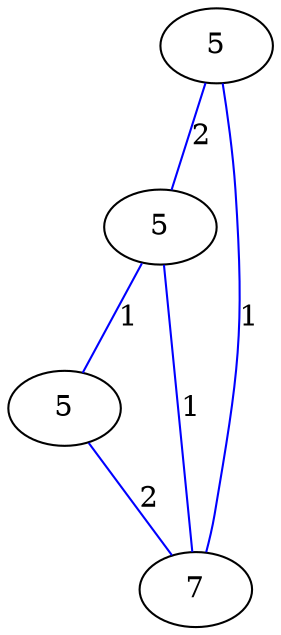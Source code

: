 graph G {
	0 [label="5"];
	1 [label="5"];
	2 [label="5"];
	3 [label="7"];
	0 -- 1 [label="2", color=blue];
	0 -- 3 [label="1", color=blue];
	1 -- 2 [label="1", color=blue];
	1 -- 3 [label="1", color=blue];
	2 -- 3 [label="2", color=blue];
}
